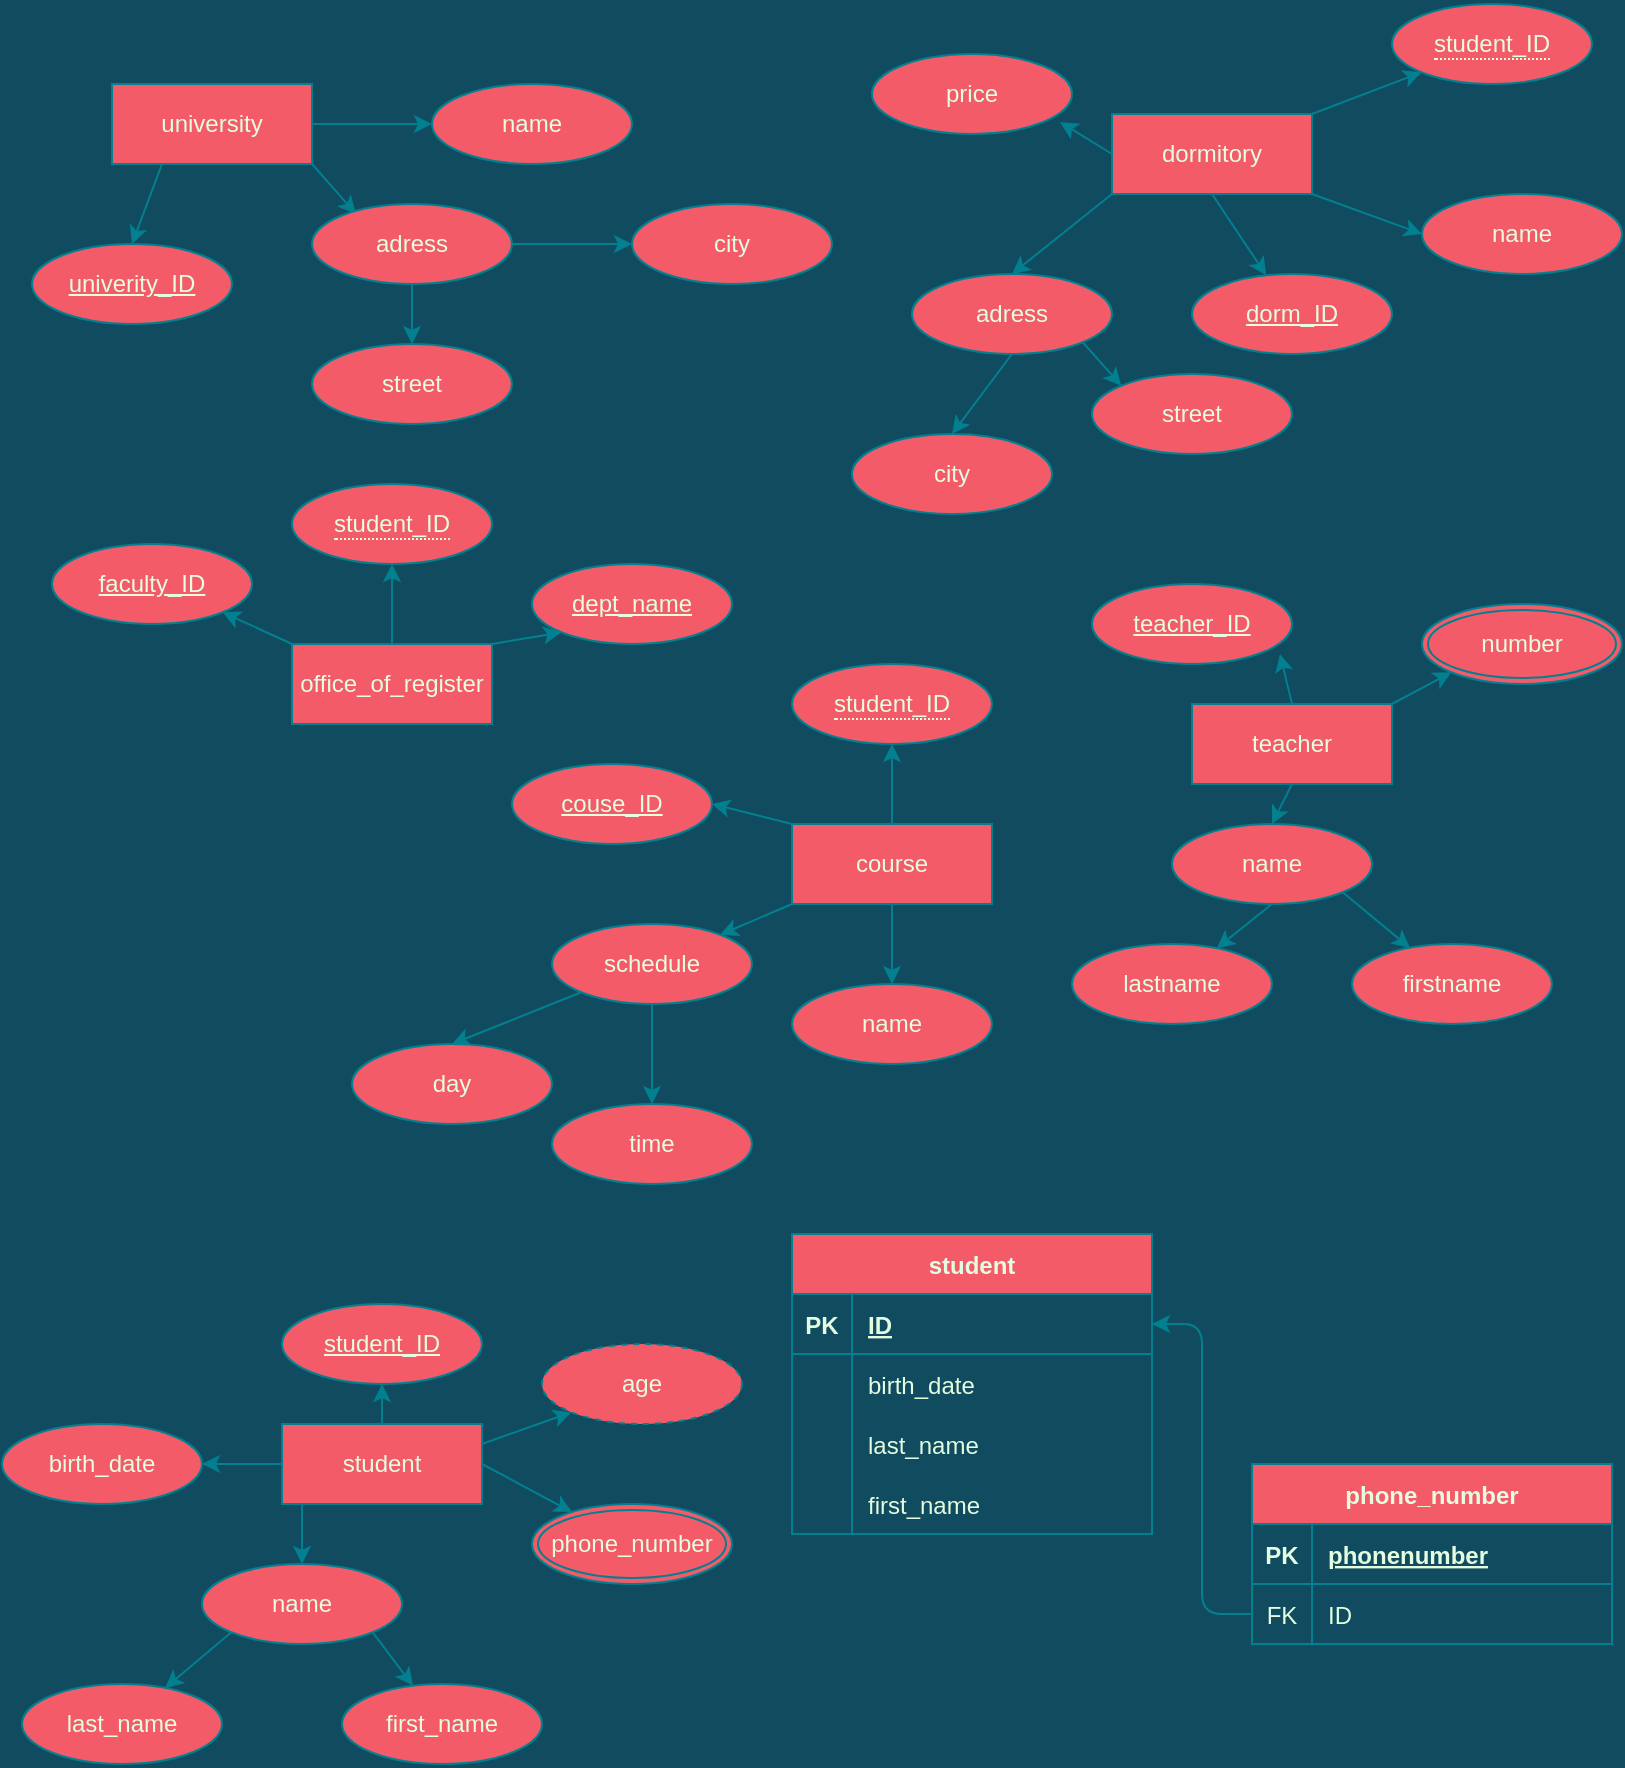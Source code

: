 <mxfile version="15.4.3" type="github">
  <diagram id="R2lEEEUBdFMjLlhIrx00" name="Page-1">
    <mxGraphModel dx="828" dy="483" grid="1" gridSize="10" guides="1" tooltips="1" connect="1" arrows="1" fold="1" page="1" pageScale="1" pageWidth="850" pageHeight="1100" background="#114B5F" math="0" shadow="0" extFonts="Permanent Marker^https://fonts.googleapis.com/css?family=Permanent+Marker">
      <root>
        <mxCell id="0" />
        <mxCell id="1" parent="0" />
        <mxCell id="yDDBWvmq5abKbzwq8GcZ-3" style="rounded=1;sketch=0;orthogonalLoop=1;jettySize=auto;html=1;exitX=0.25;exitY=1;exitDx=0;exitDy=0;entryX=0.5;entryY=0;entryDx=0;entryDy=0;fontColor=#E4FDE1;strokeColor=#028090;fillColor=#F45B69;labelBackgroundColor=#114B5F;" parent="1" source="yDDBWvmq5abKbzwq8GcZ-1" target="yDDBWvmq5abKbzwq8GcZ-2" edge="1">
          <mxGeometry relative="1" as="geometry" />
        </mxCell>
        <mxCell id="yDDBWvmq5abKbzwq8GcZ-5" style="edgeStyle=orthogonalEdgeStyle;curved=0;rounded=1;sketch=0;orthogonalLoop=1;jettySize=auto;html=1;exitX=1;exitY=0.5;exitDx=0;exitDy=0;fontColor=#E4FDE1;strokeColor=#028090;fillColor=#F45B69;labelBackgroundColor=#114B5F;" parent="1" source="yDDBWvmq5abKbzwq8GcZ-1" target="yDDBWvmq5abKbzwq8GcZ-4" edge="1">
          <mxGeometry relative="1" as="geometry" />
        </mxCell>
        <mxCell id="yDDBWvmq5abKbzwq8GcZ-8" style="rounded=1;sketch=0;orthogonalLoop=1;jettySize=auto;html=1;exitX=1;exitY=1;exitDx=0;exitDy=0;entryX=0.22;entryY=0.125;entryDx=0;entryDy=0;entryPerimeter=0;fontColor=#E4FDE1;strokeColor=#028090;fillColor=#F45B69;labelBackgroundColor=#114B5F;" parent="1" source="yDDBWvmq5abKbzwq8GcZ-1" target="yDDBWvmq5abKbzwq8GcZ-7" edge="1">
          <mxGeometry relative="1" as="geometry" />
        </mxCell>
        <mxCell id="yDDBWvmq5abKbzwq8GcZ-1" value="university" style="whiteSpace=wrap;html=1;align=center;rounded=0;sketch=0;fontColor=#E4FDE1;strokeColor=#028090;fillColor=#F45B69;" parent="1" vertex="1">
          <mxGeometry x="80" y="160" width="100" height="40" as="geometry" />
        </mxCell>
        <mxCell id="yDDBWvmq5abKbzwq8GcZ-2" value="univerity_ID" style="ellipse;whiteSpace=wrap;html=1;align=center;fontStyle=4;rounded=0;sketch=0;fontColor=#E4FDE1;strokeColor=#028090;fillColor=#F45B69;" parent="1" vertex="1">
          <mxGeometry x="40" y="240" width="100" height="40" as="geometry" />
        </mxCell>
        <mxCell id="yDDBWvmq5abKbzwq8GcZ-4" value="name" style="ellipse;whiteSpace=wrap;html=1;align=center;rounded=0;sketch=0;fontColor=#E4FDE1;strokeColor=#028090;fillColor=#F45B69;" parent="1" vertex="1">
          <mxGeometry x="240" y="160" width="100" height="40" as="geometry" />
        </mxCell>
        <mxCell id="yDDBWvmq5abKbzwq8GcZ-11" style="edgeStyle=orthogonalEdgeStyle;curved=0;rounded=1;sketch=0;orthogonalLoop=1;jettySize=auto;html=1;exitX=1;exitY=0.5;exitDx=0;exitDy=0;entryX=0;entryY=0.5;entryDx=0;entryDy=0;fontColor=#E4FDE1;strokeColor=#028090;fillColor=#F45B69;labelBackgroundColor=#114B5F;" parent="1" source="yDDBWvmq5abKbzwq8GcZ-7" target="yDDBWvmq5abKbzwq8GcZ-10" edge="1">
          <mxGeometry relative="1" as="geometry" />
        </mxCell>
        <mxCell id="yDDBWvmq5abKbzwq8GcZ-12" style="edgeStyle=orthogonalEdgeStyle;curved=0;rounded=1;sketch=0;orthogonalLoop=1;jettySize=auto;html=1;exitX=0.5;exitY=1;exitDx=0;exitDy=0;entryX=0.5;entryY=0;entryDx=0;entryDy=0;fontColor=#E4FDE1;strokeColor=#028090;fillColor=#F45B69;labelBackgroundColor=#114B5F;" parent="1" source="yDDBWvmq5abKbzwq8GcZ-7" target="yDDBWvmq5abKbzwq8GcZ-9" edge="1">
          <mxGeometry relative="1" as="geometry" />
        </mxCell>
        <mxCell id="yDDBWvmq5abKbzwq8GcZ-7" value="adress" style="ellipse;whiteSpace=wrap;html=1;align=center;rounded=0;sketch=0;fontColor=#E4FDE1;strokeColor=#028090;fillColor=#F45B69;" parent="1" vertex="1">
          <mxGeometry x="180" y="220" width="100" height="40" as="geometry" />
        </mxCell>
        <mxCell id="yDDBWvmq5abKbzwq8GcZ-9" value="street" style="ellipse;whiteSpace=wrap;html=1;align=center;rounded=0;sketch=0;fontColor=#E4FDE1;strokeColor=#028090;fillColor=#F45B69;" parent="1" vertex="1">
          <mxGeometry x="180" y="290" width="100" height="40" as="geometry" />
        </mxCell>
        <mxCell id="yDDBWvmq5abKbzwq8GcZ-10" value="city" style="ellipse;whiteSpace=wrap;html=1;align=center;rounded=0;sketch=0;fontColor=#E4FDE1;strokeColor=#028090;fillColor=#F45B69;" parent="1" vertex="1">
          <mxGeometry x="340" y="220" width="100" height="40" as="geometry" />
        </mxCell>
        <mxCell id="yDDBWvmq5abKbzwq8GcZ-13" style="edgeStyle=none;rounded=1;sketch=0;orthogonalLoop=1;jettySize=auto;html=1;exitX=0;exitY=1;exitDx=0;exitDy=0;entryX=0.5;entryY=0;entryDx=0;entryDy=0;fontColor=#E4FDE1;strokeColor=#028090;fillColor=#F45B69;labelBackgroundColor=#114B5F;" parent="1" source="yDDBWvmq5abKbzwq8GcZ-17" target="yDDBWvmq5abKbzwq8GcZ-20" edge="1">
          <mxGeometry relative="1" as="geometry" />
        </mxCell>
        <mxCell id="yDDBWvmq5abKbzwq8GcZ-14" style="edgeStyle=none;rounded=1;sketch=0;orthogonalLoop=1;jettySize=auto;html=1;exitX=0.5;exitY=1;exitDx=0;exitDy=0;fontColor=#E4FDE1;strokeColor=#028090;fillColor=#F45B69;labelBackgroundColor=#114B5F;" parent="1" source="yDDBWvmq5abKbzwq8GcZ-17" target="yDDBWvmq5abKbzwq8GcZ-23" edge="1">
          <mxGeometry relative="1" as="geometry" />
        </mxCell>
        <mxCell id="yDDBWvmq5abKbzwq8GcZ-15" style="edgeStyle=none;rounded=1;sketch=0;orthogonalLoop=1;jettySize=auto;html=1;exitX=1;exitY=1;exitDx=0;exitDy=0;entryX=0;entryY=0.5;entryDx=0;entryDy=0;fontColor=#E4FDE1;strokeColor=#028090;fillColor=#F45B69;labelBackgroundColor=#114B5F;" parent="1" source="yDDBWvmq5abKbzwq8GcZ-17" target="yDDBWvmq5abKbzwq8GcZ-24" edge="1">
          <mxGeometry relative="1" as="geometry" />
        </mxCell>
        <mxCell id="yDDBWvmq5abKbzwq8GcZ-16" style="edgeStyle=none;rounded=1;sketch=0;orthogonalLoop=1;jettySize=auto;html=1;exitX=0;exitY=0.5;exitDx=0;exitDy=0;entryX=0.94;entryY=0.85;entryDx=0;entryDy=0;entryPerimeter=0;fontColor=#E4FDE1;strokeColor=#028090;fillColor=#F45B69;labelBackgroundColor=#114B5F;" parent="1" source="yDDBWvmq5abKbzwq8GcZ-17" target="yDDBWvmq5abKbzwq8GcZ-25" edge="1">
          <mxGeometry relative="1" as="geometry" />
        </mxCell>
        <mxCell id="yDDBWvmq5abKbzwq8GcZ-26" style="rounded=1;sketch=0;orthogonalLoop=1;jettySize=auto;html=1;exitX=1;exitY=0;exitDx=0;exitDy=0;fontColor=#E4FDE1;strokeColor=#028090;fillColor=#F45B69;startArrow=none;labelBackgroundColor=#114B5F;" parent="1" source="yDDBWvmq5abKbzwq8GcZ-27" edge="1">
          <mxGeometry relative="1" as="geometry">
            <mxPoint x="730" y="150" as="targetPoint" />
          </mxGeometry>
        </mxCell>
        <mxCell id="yDDBWvmq5abKbzwq8GcZ-29" style="edgeStyle=none;rounded=1;sketch=0;orthogonalLoop=1;jettySize=auto;html=1;exitX=1;exitY=0;exitDx=0;exitDy=0;entryX=0;entryY=1;entryDx=0;entryDy=0;fontColor=#E4FDE1;strokeColor=#028090;fillColor=#F45B69;labelBackgroundColor=#114B5F;" parent="1" source="yDDBWvmq5abKbzwq8GcZ-17" target="yDDBWvmq5abKbzwq8GcZ-27" edge="1">
          <mxGeometry relative="1" as="geometry" />
        </mxCell>
        <mxCell id="yDDBWvmq5abKbzwq8GcZ-17" value="dormitory" style="whiteSpace=wrap;html=1;align=center;rounded=0;sketch=0;fontColor=#E4FDE1;strokeColor=#028090;fillColor=#F45B69;" parent="1" vertex="1">
          <mxGeometry x="580" y="175" width="100" height="40" as="geometry" />
        </mxCell>
        <mxCell id="yDDBWvmq5abKbzwq8GcZ-18" style="edgeStyle=none;rounded=1;sketch=0;orthogonalLoop=1;jettySize=auto;html=1;exitX=1;exitY=1;exitDx=0;exitDy=0;entryX=0;entryY=0;entryDx=0;entryDy=0;fontColor=#E4FDE1;strokeColor=#028090;fillColor=#F45B69;labelBackgroundColor=#114B5F;" parent="1" source="yDDBWvmq5abKbzwq8GcZ-20" target="yDDBWvmq5abKbzwq8GcZ-21" edge="1">
          <mxGeometry relative="1" as="geometry" />
        </mxCell>
        <mxCell id="yDDBWvmq5abKbzwq8GcZ-19" style="edgeStyle=none;rounded=1;sketch=0;orthogonalLoop=1;jettySize=auto;html=1;exitX=0.5;exitY=1;exitDx=0;exitDy=0;entryX=0.5;entryY=0;entryDx=0;entryDy=0;fontColor=#E4FDE1;strokeColor=#028090;fillColor=#F45B69;labelBackgroundColor=#114B5F;" parent="1" source="yDDBWvmq5abKbzwq8GcZ-20" target="yDDBWvmq5abKbzwq8GcZ-22" edge="1">
          <mxGeometry relative="1" as="geometry" />
        </mxCell>
        <mxCell id="yDDBWvmq5abKbzwq8GcZ-20" value="adress" style="ellipse;whiteSpace=wrap;html=1;align=center;rounded=0;sketch=0;fontColor=#E4FDE1;strokeColor=#028090;fillColor=#F45B69;" parent="1" vertex="1">
          <mxGeometry x="480" y="255" width="100" height="40" as="geometry" />
        </mxCell>
        <mxCell id="yDDBWvmq5abKbzwq8GcZ-21" value="street" style="ellipse;whiteSpace=wrap;html=1;align=center;rounded=0;sketch=0;fontColor=#E4FDE1;strokeColor=#028090;fillColor=#F45B69;" parent="1" vertex="1">
          <mxGeometry x="570" y="305" width="100" height="40" as="geometry" />
        </mxCell>
        <mxCell id="yDDBWvmq5abKbzwq8GcZ-22" value="city" style="ellipse;whiteSpace=wrap;html=1;align=center;rounded=0;sketch=0;fontColor=#E4FDE1;strokeColor=#028090;fillColor=#F45B69;" parent="1" vertex="1">
          <mxGeometry x="450" y="335" width="100" height="40" as="geometry" />
        </mxCell>
        <mxCell id="yDDBWvmq5abKbzwq8GcZ-23" value="dorm_ID" style="ellipse;whiteSpace=wrap;html=1;align=center;fontStyle=4;rounded=0;sketch=0;fontColor=#E4FDE1;strokeColor=#028090;fillColor=#F45B69;" parent="1" vertex="1">
          <mxGeometry x="620.004" y="255.001" width="100" height="40" as="geometry" />
        </mxCell>
        <mxCell id="yDDBWvmq5abKbzwq8GcZ-24" value="name" style="ellipse;whiteSpace=wrap;html=1;align=center;rounded=0;sketch=0;fontColor=#E4FDE1;strokeColor=#028090;fillColor=#F45B69;" parent="1" vertex="1">
          <mxGeometry x="735" y="215" width="100" height="40" as="geometry" />
        </mxCell>
        <mxCell id="yDDBWvmq5abKbzwq8GcZ-25" value="price" style="ellipse;whiteSpace=wrap;html=1;align=center;rounded=0;sketch=0;fontColor=#E4FDE1;strokeColor=#028090;fillColor=#F45B69;" parent="1" vertex="1">
          <mxGeometry x="460" y="145" width="100" height="40" as="geometry" />
        </mxCell>
        <mxCell id="yDDBWvmq5abKbzwq8GcZ-27" value="&lt;span style=&quot;border-bottom: 1px dotted&quot;&gt;student_ID&lt;/span&gt;" style="ellipse;whiteSpace=wrap;html=1;align=center;rounded=0;sketch=0;fontColor=#E4FDE1;strokeColor=#028090;fillColor=#F45B69;" parent="1" vertex="1">
          <mxGeometry x="720" y="120" width="100" height="40" as="geometry" />
        </mxCell>
        <mxCell id="yDDBWvmq5abKbzwq8GcZ-30" style="edgeStyle=orthogonalEdgeStyle;curved=0;rounded=1;sketch=0;orthogonalLoop=1;jettySize=auto;html=1;exitX=0.5;exitY=0;exitDx=0;exitDy=0;fontColor=#E4FDE1;strokeColor=#028090;fillColor=#F45B69;labelBackgroundColor=#114B5F;" parent="1" source="yDDBWvmq5abKbzwq8GcZ-33" edge="1">
          <mxGeometry relative="1" as="geometry">
            <mxPoint x="220" y="400" as="targetPoint" />
          </mxGeometry>
        </mxCell>
        <mxCell id="yDDBWvmq5abKbzwq8GcZ-31" style="edgeStyle=none;rounded=1;sketch=0;orthogonalLoop=1;jettySize=auto;html=1;exitX=0;exitY=0;exitDx=0;exitDy=0;entryX=1;entryY=1;entryDx=0;entryDy=0;fontColor=#E4FDE1;strokeColor=#028090;fillColor=#F45B69;labelBackgroundColor=#114B5F;" parent="1" source="yDDBWvmq5abKbzwq8GcZ-33" target="yDDBWvmq5abKbzwq8GcZ-35" edge="1">
          <mxGeometry relative="1" as="geometry" />
        </mxCell>
        <mxCell id="yDDBWvmq5abKbzwq8GcZ-32" style="edgeStyle=none;rounded=1;sketch=0;orthogonalLoop=1;jettySize=auto;html=1;exitX=1;exitY=0;exitDx=0;exitDy=0;entryX=0;entryY=1;entryDx=0;entryDy=0;fontColor=#E4FDE1;strokeColor=#028090;fillColor=#F45B69;labelBackgroundColor=#114B5F;" parent="1" source="yDDBWvmq5abKbzwq8GcZ-33" target="yDDBWvmq5abKbzwq8GcZ-36" edge="1">
          <mxGeometry relative="1" as="geometry" />
        </mxCell>
        <mxCell id="yDDBWvmq5abKbzwq8GcZ-33" value="office_of_register" style="whiteSpace=wrap;html=1;align=center;rounded=0;sketch=0;fontColor=#E4FDE1;strokeColor=#028090;fillColor=#F45B69;" parent="1" vertex="1">
          <mxGeometry x="170" y="440" width="100" height="40" as="geometry" />
        </mxCell>
        <mxCell id="yDDBWvmq5abKbzwq8GcZ-35" value="faculty_ID" style="ellipse;whiteSpace=wrap;html=1;align=center;fontStyle=4;rounded=0;sketch=0;fontColor=#E4FDE1;strokeColor=#028090;fillColor=#F45B69;" parent="1" vertex="1">
          <mxGeometry x="50" y="390" width="100" height="40" as="geometry" />
        </mxCell>
        <mxCell id="yDDBWvmq5abKbzwq8GcZ-36" value="dept_name" style="ellipse;whiteSpace=wrap;html=1;align=center;fontStyle=4;rounded=0;sketch=0;fontColor=#E4FDE1;strokeColor=#028090;fillColor=#F45B69;" parent="1" vertex="1">
          <mxGeometry x="290" y="400" width="100" height="40" as="geometry" />
        </mxCell>
        <mxCell id="yDDBWvmq5abKbzwq8GcZ-53" style="edgeStyle=none;rounded=1;sketch=0;orthogonalLoop=1;jettySize=auto;html=1;exitX=1;exitY=0;exitDx=0;exitDy=0;entryX=0;entryY=1;entryDx=0;entryDy=0;fontColor=#E4FDE1;strokeColor=#028090;fillColor=#F45B69;labelBackgroundColor=#114B5F;" parent="1" source="yDDBWvmq5abKbzwq8GcZ-55" target="yDDBWvmq5abKbzwq8GcZ-58" edge="1">
          <mxGeometry relative="1" as="geometry" />
        </mxCell>
        <mxCell id="yDDBWvmq5abKbzwq8GcZ-70" style="edgeStyle=none;rounded=1;sketch=0;orthogonalLoop=1;jettySize=auto;html=1;exitX=0.5;exitY=1;exitDx=0;exitDy=0;entryX=0.5;entryY=0;entryDx=0;entryDy=0;fontColor=#E4FDE1;strokeColor=#028090;fillColor=#F45B69;labelBackgroundColor=#114B5F;" parent="1" source="yDDBWvmq5abKbzwq8GcZ-55" target="yDDBWvmq5abKbzwq8GcZ-61" edge="1">
          <mxGeometry relative="1" as="geometry" />
        </mxCell>
        <mxCell id="yDDBWvmq5abKbzwq8GcZ-72" style="edgeStyle=none;rounded=1;sketch=0;orthogonalLoop=1;jettySize=auto;html=1;exitX=0.5;exitY=0;exitDx=0;exitDy=0;entryX=0.94;entryY=0.875;entryDx=0;entryDy=0;entryPerimeter=0;fontColor=#E4FDE1;strokeColor=#028090;fillColor=#F45B69;labelBackgroundColor=#114B5F;" parent="1" source="yDDBWvmq5abKbzwq8GcZ-55" target="yDDBWvmq5abKbzwq8GcZ-57" edge="1">
          <mxGeometry relative="1" as="geometry" />
        </mxCell>
        <mxCell id="yDDBWvmq5abKbzwq8GcZ-55" value="teacher" style="whiteSpace=wrap;html=1;align=center;rounded=0;sketch=0;fontColor=#E4FDE1;strokeColor=#028090;fillColor=#F45B69;" parent="1" vertex="1">
          <mxGeometry x="620" y="470" width="100" height="40" as="geometry" />
        </mxCell>
        <mxCell id="yDDBWvmq5abKbzwq8GcZ-57" value="teacher_ID" style="ellipse;whiteSpace=wrap;html=1;align=center;fontStyle=4;rounded=0;sketch=0;fontColor=#E4FDE1;strokeColor=#028090;fillColor=#F45B69;" parent="1" vertex="1">
          <mxGeometry x="570" y="410" width="100" height="40" as="geometry" />
        </mxCell>
        <mxCell id="yDDBWvmq5abKbzwq8GcZ-58" value="number" style="ellipse;shape=doubleEllipse;margin=3;whiteSpace=wrap;html=1;align=center;rounded=0;sketch=0;fontColor=#E4FDE1;strokeColor=#028090;fillColor=#F45B69;" parent="1" vertex="1">
          <mxGeometry x="735" y="420" width="100" height="40" as="geometry" />
        </mxCell>
        <mxCell id="yDDBWvmq5abKbzwq8GcZ-69" style="edgeStyle=none;rounded=1;sketch=0;orthogonalLoop=1;jettySize=auto;html=1;exitX=0.5;exitY=1;exitDx=0;exitDy=0;fontColor=#E4FDE1;strokeColor=#028090;fillColor=#F45B69;labelBackgroundColor=#114B5F;" parent="1" source="yDDBWvmq5abKbzwq8GcZ-61" target="yDDBWvmq5abKbzwq8GcZ-62" edge="1">
          <mxGeometry relative="1" as="geometry" />
        </mxCell>
        <mxCell id="yDDBWvmq5abKbzwq8GcZ-71" style="edgeStyle=none;rounded=1;sketch=0;orthogonalLoop=1;jettySize=auto;html=1;exitX=1;exitY=1;exitDx=0;exitDy=0;entryX=0.29;entryY=0.05;entryDx=0;entryDy=0;entryPerimeter=0;fontColor=#E4FDE1;strokeColor=#028090;fillColor=#F45B69;labelBackgroundColor=#114B5F;" parent="1" source="yDDBWvmq5abKbzwq8GcZ-61" target="yDDBWvmq5abKbzwq8GcZ-63" edge="1">
          <mxGeometry relative="1" as="geometry" />
        </mxCell>
        <mxCell id="yDDBWvmq5abKbzwq8GcZ-61" value="name" style="ellipse;whiteSpace=wrap;html=1;align=center;rounded=0;sketch=0;fontColor=#E4FDE1;strokeColor=#028090;fillColor=#F45B69;" parent="1" vertex="1">
          <mxGeometry x="610" y="530" width="100" height="40" as="geometry" />
        </mxCell>
        <mxCell id="yDDBWvmq5abKbzwq8GcZ-62" value="lastname" style="ellipse;whiteSpace=wrap;html=1;align=center;rounded=0;sketch=0;fontColor=#E4FDE1;strokeColor=#028090;fillColor=#F45B69;" parent="1" vertex="1">
          <mxGeometry x="560" y="590" width="100" height="40" as="geometry" />
        </mxCell>
        <mxCell id="yDDBWvmq5abKbzwq8GcZ-63" value="firstname" style="ellipse;whiteSpace=wrap;html=1;align=center;rounded=0;sketch=0;fontColor=#E4FDE1;strokeColor=#028090;fillColor=#F45B69;" parent="1" vertex="1">
          <mxGeometry x="700" y="590" width="100" height="40" as="geometry" />
        </mxCell>
        <mxCell id="yDDBWvmq5abKbzwq8GcZ-65" style="edgeStyle=none;rounded=1;sketch=0;orthogonalLoop=1;jettySize=auto;html=1;exitX=1;exitY=0.5;exitDx=0;exitDy=0;fontColor=#E4FDE1;strokeColor=#028090;fillColor=#F45B69;labelBackgroundColor=#114B5F;" parent="1" edge="1">
          <mxGeometry relative="1" as="geometry">
            <mxPoint x="710" y="610" as="sourcePoint" />
            <mxPoint x="710" y="610" as="targetPoint" />
          </mxGeometry>
        </mxCell>
        <mxCell id="yDDBWvmq5abKbzwq8GcZ-73" style="edgeStyle=none;rounded=1;sketch=0;orthogonalLoop=1;jettySize=auto;html=1;exitX=0;exitY=1;exitDx=0;exitDy=0;fontColor=#E4FDE1;strokeColor=#028090;fillColor=#F45B69;labelBackgroundColor=#114B5F;" parent="1" source="yDDBWvmq5abKbzwq8GcZ-78" target="yDDBWvmq5abKbzwq8GcZ-82" edge="1">
          <mxGeometry relative="1" as="geometry" />
        </mxCell>
        <mxCell id="yDDBWvmq5abKbzwq8GcZ-74" style="edgeStyle=none;rounded=1;sketch=0;orthogonalLoop=1;jettySize=auto;html=1;exitX=0;exitY=0;exitDx=0;exitDy=0;entryX=1;entryY=0.5;entryDx=0;entryDy=0;fontColor=#E4FDE1;strokeColor=#028090;fillColor=#F45B69;labelBackgroundColor=#114B5F;" parent="1" source="yDDBWvmq5abKbzwq8GcZ-78" target="yDDBWvmq5abKbzwq8GcZ-86" edge="1">
          <mxGeometry relative="1" as="geometry" />
        </mxCell>
        <mxCell id="yDDBWvmq5abKbzwq8GcZ-75" style="edgeStyle=none;rounded=1;sketch=0;orthogonalLoop=1;jettySize=auto;html=1;exitX=0.5;exitY=1;exitDx=0;exitDy=0;entryX=0.5;entryY=0;entryDx=0;entryDy=0;fontColor=#E4FDE1;strokeColor=#028090;fillColor=#F45B69;labelBackgroundColor=#114B5F;" parent="1" source="yDDBWvmq5abKbzwq8GcZ-78" target="yDDBWvmq5abKbzwq8GcZ-85" edge="1">
          <mxGeometry relative="1" as="geometry" />
        </mxCell>
        <mxCell id="8bh_Q4qHaZ9IF3187Ugb-40" style="edgeStyle=orthogonalEdgeStyle;curved=0;rounded=1;sketch=0;orthogonalLoop=1;jettySize=auto;html=1;exitX=0.5;exitY=0;exitDx=0;exitDy=0;entryX=0.5;entryY=1;entryDx=0;entryDy=0;fontColor=#E4FDE1;strokeColor=#028090;fillColor=#F45B69;" edge="1" parent="1" source="yDDBWvmq5abKbzwq8GcZ-78" target="8bh_Q4qHaZ9IF3187Ugb-39">
          <mxGeometry relative="1" as="geometry" />
        </mxCell>
        <mxCell id="yDDBWvmq5abKbzwq8GcZ-78" value="course" style="whiteSpace=wrap;html=1;align=center;rounded=0;sketch=0;fontColor=#E4FDE1;strokeColor=#028090;fillColor=#F45B69;" parent="1" vertex="1">
          <mxGeometry x="420" y="530" width="100" height="40" as="geometry" />
        </mxCell>
        <mxCell id="yDDBWvmq5abKbzwq8GcZ-80" style="edgeStyle=none;rounded=1;sketch=0;orthogonalLoop=1;jettySize=auto;html=1;exitX=0;exitY=1;exitDx=0;exitDy=0;entryX=0.5;entryY=0;entryDx=0;entryDy=0;fontColor=#E4FDE1;strokeColor=#028090;fillColor=#F45B69;labelBackgroundColor=#114B5F;" parent="1" source="yDDBWvmq5abKbzwq8GcZ-82" target="yDDBWvmq5abKbzwq8GcZ-83" edge="1">
          <mxGeometry relative="1" as="geometry" />
        </mxCell>
        <mxCell id="yDDBWvmq5abKbzwq8GcZ-81" style="edgeStyle=none;rounded=1;sketch=0;orthogonalLoop=1;jettySize=auto;html=1;exitX=0.5;exitY=1;exitDx=0;exitDy=0;entryX=0.5;entryY=0;entryDx=0;entryDy=0;fontColor=#E4FDE1;strokeColor=#028090;fillColor=#F45B69;labelBackgroundColor=#114B5F;" parent="1" source="yDDBWvmq5abKbzwq8GcZ-82" target="yDDBWvmq5abKbzwq8GcZ-84" edge="1">
          <mxGeometry relative="1" as="geometry" />
        </mxCell>
        <mxCell id="yDDBWvmq5abKbzwq8GcZ-82" value="schedule" style="ellipse;whiteSpace=wrap;html=1;align=center;rounded=0;sketch=0;fontColor=#E4FDE1;strokeColor=#028090;fillColor=#F45B69;" parent="1" vertex="1">
          <mxGeometry x="300" y="580" width="100" height="40" as="geometry" />
        </mxCell>
        <mxCell id="yDDBWvmq5abKbzwq8GcZ-83" value="day" style="ellipse;whiteSpace=wrap;html=1;align=center;rounded=0;sketch=0;fontColor=#E4FDE1;strokeColor=#028090;fillColor=#F45B69;" parent="1" vertex="1">
          <mxGeometry x="200" y="640" width="100" height="40" as="geometry" />
        </mxCell>
        <mxCell id="yDDBWvmq5abKbzwq8GcZ-84" value="time" style="ellipse;whiteSpace=wrap;html=1;align=center;rounded=0;sketch=0;fontColor=#E4FDE1;strokeColor=#028090;fillColor=#F45B69;" parent="1" vertex="1">
          <mxGeometry x="300" y="670" width="100" height="40" as="geometry" />
        </mxCell>
        <mxCell id="yDDBWvmq5abKbzwq8GcZ-85" value="name" style="ellipse;whiteSpace=wrap;html=1;align=center;rounded=0;sketch=0;fontColor=#E4FDE1;strokeColor=#028090;fillColor=#F45B69;" parent="1" vertex="1">
          <mxGeometry x="420" y="610" width="100" height="40" as="geometry" />
        </mxCell>
        <mxCell id="yDDBWvmq5abKbzwq8GcZ-86" value="couse_ID" style="ellipse;whiteSpace=wrap;html=1;align=center;fontStyle=4;rounded=0;sketch=0;fontColor=#E4FDE1;strokeColor=#028090;fillColor=#F45B69;" parent="1" vertex="1">
          <mxGeometry x="280" y="500" width="100" height="40" as="geometry" />
        </mxCell>
        <mxCell id="8bh_Q4qHaZ9IF3187Ugb-1" value="age" style="ellipse;whiteSpace=wrap;html=1;align=center;dashed=1;rounded=0;sketch=0;fontColor=#E4FDE1;strokeColor=#028090;fillColor=#F45B69;" vertex="1" parent="1">
          <mxGeometry x="295" y="790" width="100" height="40" as="geometry" />
        </mxCell>
        <mxCell id="8bh_Q4qHaZ9IF3187Ugb-2" value="student_ID" style="ellipse;whiteSpace=wrap;html=1;align=center;fontStyle=4;rounded=0;sketch=0;fontColor=#E4FDE1;strokeColor=#028090;fillColor=#F45B69;" vertex="1" parent="1">
          <mxGeometry x="165" y="770" width="100" height="40" as="geometry" />
        </mxCell>
        <mxCell id="8bh_Q4qHaZ9IF3187Ugb-3" value="" style="edgeStyle=orthogonalEdgeStyle;curved=0;rounded=1;sketch=0;orthogonalLoop=1;jettySize=auto;html=1;fontColor=#E4FDE1;strokeColor=#028090;fillColor=#F45B69;labelBackgroundColor=#114B5F;" edge="1" parent="1" source="8bh_Q4qHaZ9IF3187Ugb-8" target="8bh_Q4qHaZ9IF3187Ugb-9">
          <mxGeometry relative="1" as="geometry" />
        </mxCell>
        <mxCell id="8bh_Q4qHaZ9IF3187Ugb-4" style="edgeStyle=orthogonalEdgeStyle;rounded=0;orthogonalLoop=1;jettySize=auto;html=1;exitX=0.5;exitY=0;exitDx=0;exitDy=0;entryX=0.5;entryY=1;entryDx=0;entryDy=0;strokeColor=#028090;fontColor=#E4FDE1;labelBackgroundColor=#114B5F;" edge="1" parent="1" source="8bh_Q4qHaZ9IF3187Ugb-8" target="8bh_Q4qHaZ9IF3187Ugb-2">
          <mxGeometry relative="1" as="geometry" />
        </mxCell>
        <mxCell id="8bh_Q4qHaZ9IF3187Ugb-5" style="edgeStyle=orthogonalEdgeStyle;rounded=0;orthogonalLoop=1;jettySize=auto;html=1;exitX=0.25;exitY=1;exitDx=0;exitDy=0;entryX=0.5;entryY=0;entryDx=0;entryDy=0;strokeColor=#028090;fontColor=#E4FDE1;labelBackgroundColor=#114B5F;" edge="1" parent="1" source="8bh_Q4qHaZ9IF3187Ugb-8" target="8bh_Q4qHaZ9IF3187Ugb-12">
          <mxGeometry relative="1" as="geometry" />
        </mxCell>
        <mxCell id="8bh_Q4qHaZ9IF3187Ugb-6" style="edgeStyle=none;rounded=1;sketch=0;orthogonalLoop=1;jettySize=auto;html=1;exitX=1;exitY=0.25;exitDx=0;exitDy=0;entryX=0;entryY=1;entryDx=0;entryDy=0;fontColor=#E4FDE1;strokeColor=#028090;fillColor=#F45B69;labelBackgroundColor=#114B5F;" edge="1" parent="1" source="8bh_Q4qHaZ9IF3187Ugb-8" target="8bh_Q4qHaZ9IF3187Ugb-1">
          <mxGeometry relative="1" as="geometry" />
        </mxCell>
        <mxCell id="8bh_Q4qHaZ9IF3187Ugb-7" style="edgeStyle=none;rounded=1;sketch=0;orthogonalLoop=1;jettySize=auto;html=1;exitX=1;exitY=0.5;exitDx=0;exitDy=0;fontColor=#E4FDE1;strokeColor=#028090;fillColor=#F45B69;labelBackgroundColor=#114B5F;" edge="1" parent="1" source="8bh_Q4qHaZ9IF3187Ugb-8" target="8bh_Q4qHaZ9IF3187Ugb-13">
          <mxGeometry relative="1" as="geometry" />
        </mxCell>
        <mxCell id="8bh_Q4qHaZ9IF3187Ugb-8" value="student" style="whiteSpace=wrap;html=1;align=center;rounded=0;sketch=0;fontColor=#E4FDE1;strokeColor=#028090;fillColor=#F45B69;" vertex="1" parent="1">
          <mxGeometry x="165" y="830" width="100" height="40" as="geometry" />
        </mxCell>
        <mxCell id="8bh_Q4qHaZ9IF3187Ugb-9" value="birth_date" style="ellipse;whiteSpace=wrap;html=1;align=center;rounded=0;sketch=0;fontColor=#E4FDE1;strokeColor=#028090;fillColor=#F45B69;" vertex="1" parent="1">
          <mxGeometry x="25" y="830" width="100" height="40" as="geometry" />
        </mxCell>
        <mxCell id="8bh_Q4qHaZ9IF3187Ugb-10" style="edgeStyle=none;rounded=1;sketch=0;orthogonalLoop=1;jettySize=auto;html=1;exitX=0;exitY=1;exitDx=0;exitDy=0;fontColor=#E4FDE1;strokeColor=#028090;fillColor=#F45B69;labelBackgroundColor=#114B5F;" edge="1" parent="1" source="8bh_Q4qHaZ9IF3187Ugb-12" target="8bh_Q4qHaZ9IF3187Ugb-14">
          <mxGeometry relative="1" as="geometry" />
        </mxCell>
        <mxCell id="8bh_Q4qHaZ9IF3187Ugb-11" style="edgeStyle=none;rounded=1;sketch=0;orthogonalLoop=1;jettySize=auto;html=1;exitX=1;exitY=1;exitDx=0;exitDy=0;fontColor=#E4FDE1;strokeColor=#028090;fillColor=#F45B69;labelBackgroundColor=#114B5F;" edge="1" parent="1" source="8bh_Q4qHaZ9IF3187Ugb-12" target="8bh_Q4qHaZ9IF3187Ugb-15">
          <mxGeometry relative="1" as="geometry" />
        </mxCell>
        <mxCell id="8bh_Q4qHaZ9IF3187Ugb-12" value="name" style="ellipse;whiteSpace=wrap;html=1;align=center;rounded=0;sketch=0;fontColor=#E4FDE1;strokeColor=#028090;fillColor=#F45B69;" vertex="1" parent="1">
          <mxGeometry x="125" y="900" width="100" height="40" as="geometry" />
        </mxCell>
        <mxCell id="8bh_Q4qHaZ9IF3187Ugb-13" value="phone_number" style="ellipse;shape=doubleEllipse;margin=3;whiteSpace=wrap;html=1;align=center;rounded=0;sketch=0;fontColor=#E4FDE1;strokeColor=#028090;fillColor=#F45B69;" vertex="1" parent="1">
          <mxGeometry x="290" y="870" width="100" height="40" as="geometry" />
        </mxCell>
        <mxCell id="8bh_Q4qHaZ9IF3187Ugb-14" value="last_name" style="ellipse;whiteSpace=wrap;html=1;align=center;rounded=0;sketch=0;fontColor=#E4FDE1;strokeColor=#028090;fillColor=#F45B69;" vertex="1" parent="1">
          <mxGeometry x="35" y="960" width="100" height="40" as="geometry" />
        </mxCell>
        <mxCell id="8bh_Q4qHaZ9IF3187Ugb-15" value="first_name" style="ellipse;whiteSpace=wrap;html=1;align=center;rounded=0;sketch=0;fontColor=#E4FDE1;strokeColor=#028090;fillColor=#F45B69;" vertex="1" parent="1">
          <mxGeometry x="195" y="960" width="100" height="40" as="geometry" />
        </mxCell>
        <mxCell id="8bh_Q4qHaZ9IF3187Ugb-16" value="student" style="shape=table;startSize=30;container=1;collapsible=1;childLayout=tableLayout;fixedRows=1;rowLines=0;fontStyle=1;align=center;resizeLast=1;rounded=0;sketch=0;fontColor=#E4FDE1;strokeColor=#028090;fillColor=#F45B69;" vertex="1" parent="1">
          <mxGeometry x="420" y="735" width="180" height="150" as="geometry" />
        </mxCell>
        <mxCell id="8bh_Q4qHaZ9IF3187Ugb-17" value="" style="shape=partialRectangle;collapsible=0;dropTarget=0;pointerEvents=0;fillColor=none;top=0;left=0;bottom=1;right=0;points=[[0,0.5],[1,0.5]];portConstraint=eastwest;rounded=0;sketch=0;fontColor=#E4FDE1;strokeColor=#028090;" vertex="1" parent="8bh_Q4qHaZ9IF3187Ugb-16">
          <mxGeometry y="30" width="180" height="30" as="geometry" />
        </mxCell>
        <mxCell id="8bh_Q4qHaZ9IF3187Ugb-18" value="PK" style="shape=partialRectangle;connectable=0;fillColor=none;top=0;left=0;bottom=0;right=0;fontStyle=1;overflow=hidden;rounded=0;sketch=0;fontColor=#E4FDE1;strokeColor=#028090;" vertex="1" parent="8bh_Q4qHaZ9IF3187Ugb-17">
          <mxGeometry width="30" height="30" as="geometry">
            <mxRectangle width="30" height="30" as="alternateBounds" />
          </mxGeometry>
        </mxCell>
        <mxCell id="8bh_Q4qHaZ9IF3187Ugb-19" value="ID" style="shape=partialRectangle;connectable=0;fillColor=none;top=0;left=0;bottom=0;right=0;align=left;spacingLeft=6;fontStyle=5;overflow=hidden;rounded=0;sketch=0;fontColor=#E4FDE1;strokeColor=#028090;" vertex="1" parent="8bh_Q4qHaZ9IF3187Ugb-17">
          <mxGeometry x="30" width="150" height="30" as="geometry">
            <mxRectangle width="150" height="30" as="alternateBounds" />
          </mxGeometry>
        </mxCell>
        <mxCell id="8bh_Q4qHaZ9IF3187Ugb-20" value="" style="shape=partialRectangle;collapsible=0;dropTarget=0;pointerEvents=0;fillColor=none;top=0;left=0;bottom=0;right=0;points=[[0,0.5],[1,0.5]];portConstraint=eastwest;rounded=0;sketch=0;fontColor=#E4FDE1;strokeColor=#028090;" vertex="1" parent="8bh_Q4qHaZ9IF3187Ugb-16">
          <mxGeometry y="60" width="180" height="30" as="geometry" />
        </mxCell>
        <mxCell id="8bh_Q4qHaZ9IF3187Ugb-21" value="" style="shape=partialRectangle;connectable=0;fillColor=none;top=0;left=0;bottom=0;right=0;editable=1;overflow=hidden;rounded=0;sketch=0;fontColor=#E4FDE1;strokeColor=#028090;" vertex="1" parent="8bh_Q4qHaZ9IF3187Ugb-20">
          <mxGeometry width="30" height="30" as="geometry">
            <mxRectangle width="30" height="30" as="alternateBounds" />
          </mxGeometry>
        </mxCell>
        <mxCell id="8bh_Q4qHaZ9IF3187Ugb-22" value="birth_date" style="shape=partialRectangle;connectable=0;fillColor=none;top=0;left=0;bottom=0;right=0;align=left;spacingLeft=6;overflow=hidden;rounded=0;sketch=0;fontColor=#E4FDE1;strokeColor=#028090;" vertex="1" parent="8bh_Q4qHaZ9IF3187Ugb-20">
          <mxGeometry x="30" width="150" height="30" as="geometry">
            <mxRectangle width="150" height="30" as="alternateBounds" />
          </mxGeometry>
        </mxCell>
        <mxCell id="8bh_Q4qHaZ9IF3187Ugb-23" value="" style="shape=partialRectangle;collapsible=0;dropTarget=0;pointerEvents=0;fillColor=none;top=0;left=0;bottom=0;right=0;points=[[0,0.5],[1,0.5]];portConstraint=eastwest;rounded=0;sketch=0;fontColor=#E4FDE1;strokeColor=#028090;" vertex="1" parent="8bh_Q4qHaZ9IF3187Ugb-16">
          <mxGeometry y="90" width="180" height="30" as="geometry" />
        </mxCell>
        <mxCell id="8bh_Q4qHaZ9IF3187Ugb-24" value="" style="shape=partialRectangle;connectable=0;fillColor=none;top=0;left=0;bottom=0;right=0;editable=1;overflow=hidden;rounded=0;sketch=0;fontColor=#E4FDE1;strokeColor=#028090;" vertex="1" parent="8bh_Q4qHaZ9IF3187Ugb-23">
          <mxGeometry width="30" height="30" as="geometry">
            <mxRectangle width="30" height="30" as="alternateBounds" />
          </mxGeometry>
        </mxCell>
        <mxCell id="8bh_Q4qHaZ9IF3187Ugb-25" value="last_name" style="shape=partialRectangle;connectable=0;fillColor=none;top=0;left=0;bottom=0;right=0;align=left;spacingLeft=6;overflow=hidden;rounded=0;sketch=0;fontColor=#E4FDE1;strokeColor=#028090;" vertex="1" parent="8bh_Q4qHaZ9IF3187Ugb-23">
          <mxGeometry x="30" width="150" height="30" as="geometry">
            <mxRectangle width="150" height="30" as="alternateBounds" />
          </mxGeometry>
        </mxCell>
        <mxCell id="8bh_Q4qHaZ9IF3187Ugb-26" value="" style="shape=partialRectangle;collapsible=0;dropTarget=0;pointerEvents=0;fillColor=none;top=0;left=0;bottom=0;right=0;points=[[0,0.5],[1,0.5]];portConstraint=eastwest;rounded=0;sketch=0;fontColor=#E4FDE1;strokeColor=#028090;" vertex="1" parent="8bh_Q4qHaZ9IF3187Ugb-16">
          <mxGeometry y="120" width="180" height="30" as="geometry" />
        </mxCell>
        <mxCell id="8bh_Q4qHaZ9IF3187Ugb-27" value="" style="shape=partialRectangle;connectable=0;fillColor=none;top=0;left=0;bottom=0;right=0;editable=1;overflow=hidden;rounded=0;sketch=0;fontColor=#E4FDE1;strokeColor=#028090;" vertex="1" parent="8bh_Q4qHaZ9IF3187Ugb-26">
          <mxGeometry width="30" height="30" as="geometry">
            <mxRectangle width="30" height="30" as="alternateBounds" />
          </mxGeometry>
        </mxCell>
        <mxCell id="8bh_Q4qHaZ9IF3187Ugb-28" value="first_name" style="shape=partialRectangle;connectable=0;fillColor=none;top=0;left=0;bottom=0;right=0;align=left;spacingLeft=6;overflow=hidden;rounded=0;sketch=0;fontColor=#E4FDE1;strokeColor=#028090;" vertex="1" parent="8bh_Q4qHaZ9IF3187Ugb-26">
          <mxGeometry x="30" width="150" height="30" as="geometry">
            <mxRectangle width="150" height="30" as="alternateBounds" />
          </mxGeometry>
        </mxCell>
        <mxCell id="8bh_Q4qHaZ9IF3187Ugb-29" value="" style="shape=partialRectangle;connectable=0;fillColor=none;top=0;left=0;bottom=0;right=0;align=left;spacingLeft=6;overflow=hidden;rounded=0;sketch=0;fontColor=#E4FDE1;strokeColor=#028090;" vertex="1" parent="1">
          <mxGeometry x="510" y="880" width="150" height="30" as="geometry">
            <mxRectangle width="150" height="30" as="alternateBounds" />
          </mxGeometry>
        </mxCell>
        <mxCell id="8bh_Q4qHaZ9IF3187Ugb-30" value="phone_number" style="shape=table;startSize=30;container=1;collapsible=1;childLayout=tableLayout;fixedRows=1;rowLines=0;fontStyle=1;align=center;resizeLast=1;rounded=0;sketch=0;fontColor=#E4FDE1;strokeColor=#028090;fillColor=#F45B69;" vertex="1" parent="1">
          <mxGeometry x="650" y="850" width="180" height="90" as="geometry" />
        </mxCell>
        <mxCell id="8bh_Q4qHaZ9IF3187Ugb-31" value="" style="shape=partialRectangle;collapsible=0;dropTarget=0;pointerEvents=0;fillColor=none;top=0;left=0;bottom=1;right=0;points=[[0,0.5],[1,0.5]];portConstraint=eastwest;rounded=0;sketch=0;fontColor=#E4FDE1;strokeColor=#028090;" vertex="1" parent="8bh_Q4qHaZ9IF3187Ugb-30">
          <mxGeometry y="30" width="180" height="30" as="geometry" />
        </mxCell>
        <mxCell id="8bh_Q4qHaZ9IF3187Ugb-32" value="PK" style="shape=partialRectangle;connectable=0;fillColor=none;top=0;left=0;bottom=0;right=0;fontStyle=1;overflow=hidden;rounded=0;sketch=0;fontColor=#E4FDE1;strokeColor=#028090;" vertex="1" parent="8bh_Q4qHaZ9IF3187Ugb-31">
          <mxGeometry width="30" height="30" as="geometry">
            <mxRectangle width="30" height="30" as="alternateBounds" />
          </mxGeometry>
        </mxCell>
        <mxCell id="8bh_Q4qHaZ9IF3187Ugb-33" value="phonenumber" style="shape=partialRectangle;connectable=0;fillColor=none;top=0;left=0;bottom=0;right=0;align=left;spacingLeft=6;fontStyle=5;overflow=hidden;rounded=0;sketch=0;fontColor=#E4FDE1;strokeColor=#028090;" vertex="1" parent="8bh_Q4qHaZ9IF3187Ugb-31">
          <mxGeometry x="30" width="150" height="30" as="geometry">
            <mxRectangle width="150" height="30" as="alternateBounds" />
          </mxGeometry>
        </mxCell>
        <mxCell id="8bh_Q4qHaZ9IF3187Ugb-34" value="" style="shape=partialRectangle;collapsible=0;dropTarget=0;pointerEvents=0;fillColor=none;top=0;left=0;bottom=0;right=0;points=[[0,0.5],[1,0.5]];portConstraint=eastwest;rounded=0;sketch=0;fontColor=#E4FDE1;strokeColor=#028090;" vertex="1" parent="8bh_Q4qHaZ9IF3187Ugb-30">
          <mxGeometry y="60" width="180" height="30" as="geometry" />
        </mxCell>
        <mxCell id="8bh_Q4qHaZ9IF3187Ugb-35" value="FK" style="shape=partialRectangle;connectable=0;fillColor=none;top=0;left=0;bottom=0;right=0;fontStyle=0;overflow=hidden;rounded=0;sketch=0;fontColor=#E4FDE1;strokeColor=#028090;" vertex="1" parent="8bh_Q4qHaZ9IF3187Ugb-34">
          <mxGeometry width="30" height="30" as="geometry">
            <mxRectangle width="30" height="30" as="alternateBounds" />
          </mxGeometry>
        </mxCell>
        <mxCell id="8bh_Q4qHaZ9IF3187Ugb-36" value="ID" style="shape=partialRectangle;connectable=0;fillColor=none;top=0;left=0;bottom=0;right=0;align=left;spacingLeft=6;fontStyle=0;overflow=hidden;rounded=0;sketch=0;fontColor=#E4FDE1;strokeColor=#028090;" vertex="1" parent="8bh_Q4qHaZ9IF3187Ugb-34">
          <mxGeometry x="30" width="150" height="30" as="geometry">
            <mxRectangle width="150" height="30" as="alternateBounds" />
          </mxGeometry>
        </mxCell>
        <mxCell id="8bh_Q4qHaZ9IF3187Ugb-37" style="edgeStyle=orthogonalEdgeStyle;curved=0;rounded=1;sketch=0;orthogonalLoop=1;jettySize=auto;html=1;exitX=0;exitY=0.5;exitDx=0;exitDy=0;entryX=1;entryY=0.5;entryDx=0;entryDy=0;fontColor=#E4FDE1;strokeColor=#028090;fillColor=#F45B69;labelBackgroundColor=#114B5F;" edge="1" parent="1" source="8bh_Q4qHaZ9IF3187Ugb-34" target="8bh_Q4qHaZ9IF3187Ugb-17">
          <mxGeometry relative="1" as="geometry" />
        </mxCell>
        <mxCell id="8bh_Q4qHaZ9IF3187Ugb-38" value="&lt;span style=&quot;border-bottom: 1px dotted&quot;&gt;student_ID&lt;/span&gt;" style="ellipse;whiteSpace=wrap;html=1;align=center;fillColor=#F45B69;strokeColor=#028090;fontColor=#E4FDE1;" vertex="1" parent="1">
          <mxGeometry x="170" y="360" width="100" height="40" as="geometry" />
        </mxCell>
        <mxCell id="8bh_Q4qHaZ9IF3187Ugb-39" value="&lt;span style=&quot;border-bottom: 1px dotted&quot;&gt;student_ID&lt;/span&gt;" style="ellipse;whiteSpace=wrap;html=1;align=center;rounded=0;sketch=0;fontColor=#E4FDE1;strokeColor=#028090;fillColor=#F45B69;" vertex="1" parent="1">
          <mxGeometry x="420" y="450" width="100" height="40" as="geometry" />
        </mxCell>
      </root>
    </mxGraphModel>
  </diagram>
</mxfile>
